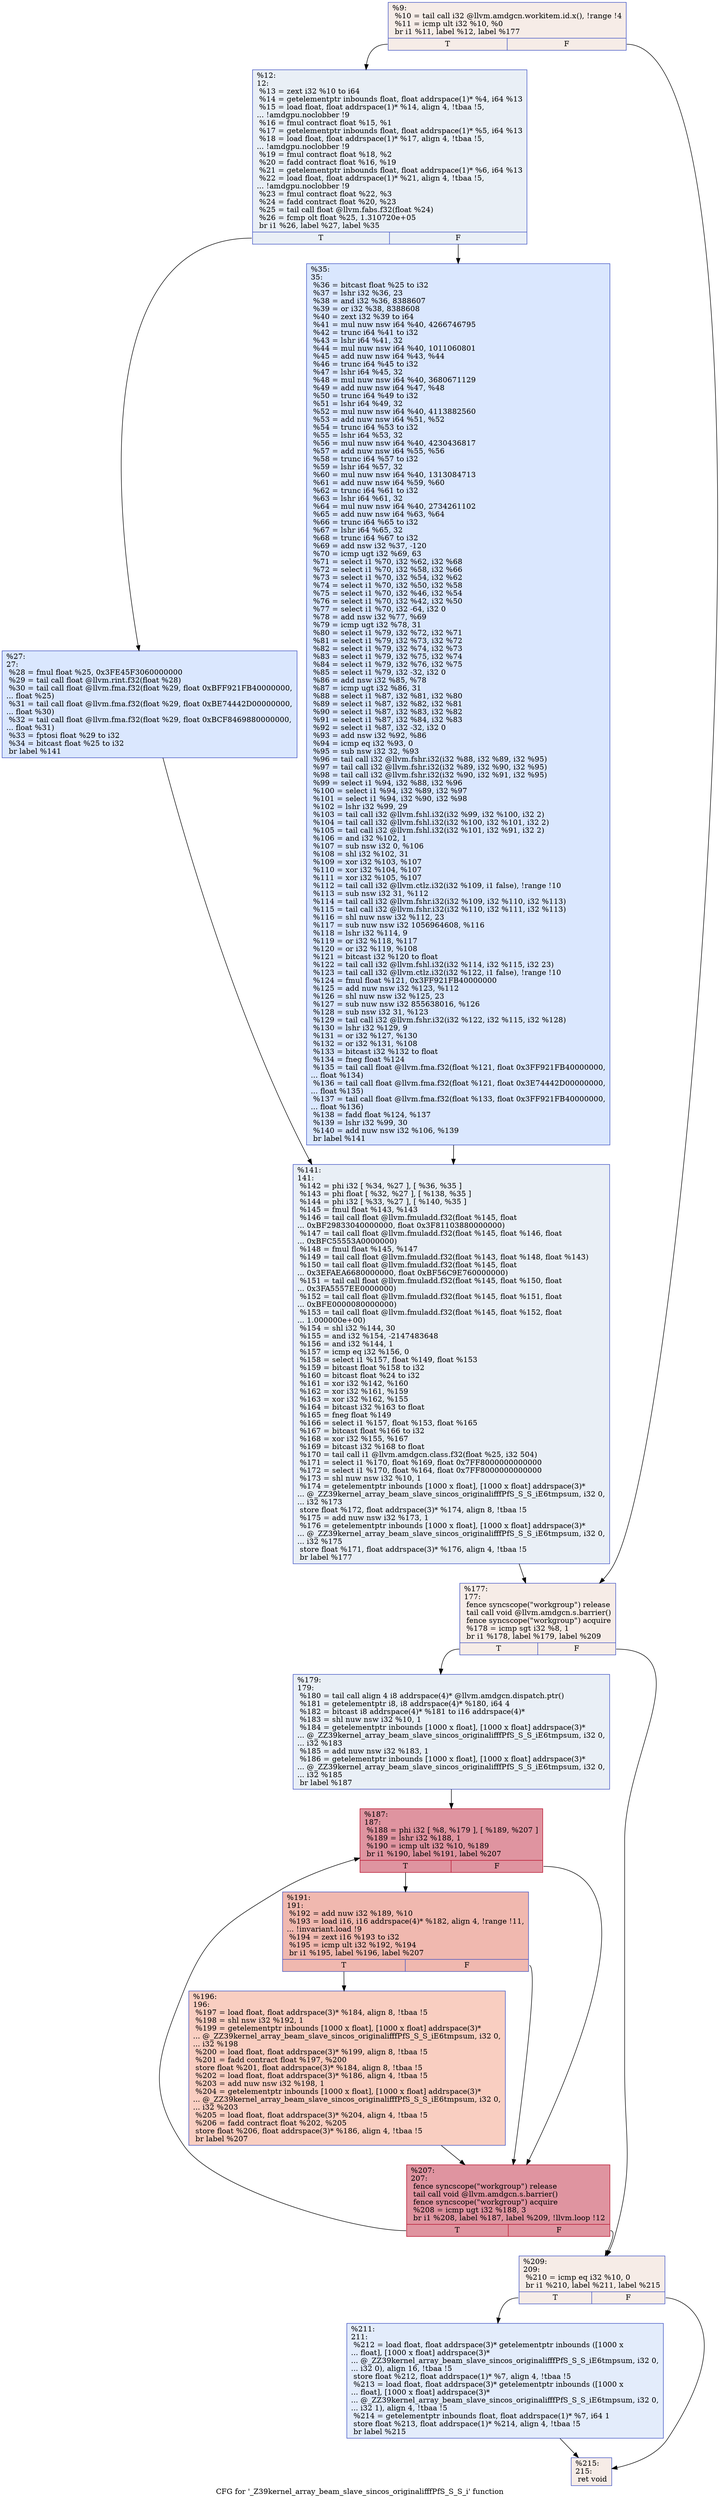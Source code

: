 digraph "CFG for '_Z39kernel_array_beam_slave_sincos_originalifffPfS_S_S_i' function" {
	label="CFG for '_Z39kernel_array_beam_slave_sincos_originalifffPfS_S_S_i' function";

	Node0x52d7460 [shape=record,color="#3d50c3ff", style=filled, fillcolor="#ead5c970",label="{%9:\l  %10 = tail call i32 @llvm.amdgcn.workitem.id.x(), !range !4\l  %11 = icmp ult i32 %10, %0\l  br i1 %11, label %12, label %177\l|{<s0>T|<s1>F}}"];
	Node0x52d7460:s0 -> Node0x52d71b0;
	Node0x52d7460:s1 -> Node0x52d8a10;
	Node0x52d71b0 [shape=record,color="#3d50c3ff", style=filled, fillcolor="#cedaeb70",label="{%12:\l12:                                               \l  %13 = zext i32 %10 to i64\l  %14 = getelementptr inbounds float, float addrspace(1)* %4, i64 %13\l  %15 = load float, float addrspace(1)* %14, align 4, !tbaa !5,\l... !amdgpu.noclobber !9\l  %16 = fmul contract float %15, %1\l  %17 = getelementptr inbounds float, float addrspace(1)* %5, i64 %13\l  %18 = load float, float addrspace(1)* %17, align 4, !tbaa !5,\l... !amdgpu.noclobber !9\l  %19 = fmul contract float %18, %2\l  %20 = fadd contract float %16, %19\l  %21 = getelementptr inbounds float, float addrspace(1)* %6, i64 %13\l  %22 = load float, float addrspace(1)* %21, align 4, !tbaa !5,\l... !amdgpu.noclobber !9\l  %23 = fmul contract float %22, %3\l  %24 = fadd contract float %20, %23\l  %25 = tail call float @llvm.fabs.f32(float %24)\l  %26 = fcmp olt float %25, 1.310720e+05\l  br i1 %26, label %27, label %35\l|{<s0>T|<s1>F}}"];
	Node0x52d71b0:s0 -> Node0x52dae60;
	Node0x52d71b0:s1 -> Node0x52daef0;
	Node0x52dae60 [shape=record,color="#3d50c3ff", style=filled, fillcolor="#abc8fd70",label="{%27:\l27:                                               \l  %28 = fmul float %25, 0x3FE45F3060000000\l  %29 = tail call float @llvm.rint.f32(float %28)\l  %30 = tail call float @llvm.fma.f32(float %29, float 0xBFF921FB40000000,\l... float %25)\l  %31 = tail call float @llvm.fma.f32(float %29, float 0xBE74442D00000000,\l... float %30)\l  %32 = tail call float @llvm.fma.f32(float %29, float 0xBCF8469880000000,\l... float %31)\l  %33 = fptosi float %29 to i32\l  %34 = bitcast float %25 to i32\l  br label %141\l}"];
	Node0x52dae60 -> Node0x52dbad0;
	Node0x52daef0 [shape=record,color="#3d50c3ff", style=filled, fillcolor="#abc8fd70",label="{%35:\l35:                                               \l  %36 = bitcast float %25 to i32\l  %37 = lshr i32 %36, 23\l  %38 = and i32 %36, 8388607\l  %39 = or i32 %38, 8388608\l  %40 = zext i32 %39 to i64\l  %41 = mul nuw nsw i64 %40, 4266746795\l  %42 = trunc i64 %41 to i32\l  %43 = lshr i64 %41, 32\l  %44 = mul nuw nsw i64 %40, 1011060801\l  %45 = add nuw nsw i64 %43, %44\l  %46 = trunc i64 %45 to i32\l  %47 = lshr i64 %45, 32\l  %48 = mul nuw nsw i64 %40, 3680671129\l  %49 = add nuw nsw i64 %47, %48\l  %50 = trunc i64 %49 to i32\l  %51 = lshr i64 %49, 32\l  %52 = mul nuw nsw i64 %40, 4113882560\l  %53 = add nuw nsw i64 %51, %52\l  %54 = trunc i64 %53 to i32\l  %55 = lshr i64 %53, 32\l  %56 = mul nuw nsw i64 %40, 4230436817\l  %57 = add nuw nsw i64 %55, %56\l  %58 = trunc i64 %57 to i32\l  %59 = lshr i64 %57, 32\l  %60 = mul nuw nsw i64 %40, 1313084713\l  %61 = add nuw nsw i64 %59, %60\l  %62 = trunc i64 %61 to i32\l  %63 = lshr i64 %61, 32\l  %64 = mul nuw nsw i64 %40, 2734261102\l  %65 = add nuw nsw i64 %63, %64\l  %66 = trunc i64 %65 to i32\l  %67 = lshr i64 %65, 32\l  %68 = trunc i64 %67 to i32\l  %69 = add nsw i32 %37, -120\l  %70 = icmp ugt i32 %69, 63\l  %71 = select i1 %70, i32 %62, i32 %68\l  %72 = select i1 %70, i32 %58, i32 %66\l  %73 = select i1 %70, i32 %54, i32 %62\l  %74 = select i1 %70, i32 %50, i32 %58\l  %75 = select i1 %70, i32 %46, i32 %54\l  %76 = select i1 %70, i32 %42, i32 %50\l  %77 = select i1 %70, i32 -64, i32 0\l  %78 = add nsw i32 %77, %69\l  %79 = icmp ugt i32 %78, 31\l  %80 = select i1 %79, i32 %72, i32 %71\l  %81 = select i1 %79, i32 %73, i32 %72\l  %82 = select i1 %79, i32 %74, i32 %73\l  %83 = select i1 %79, i32 %75, i32 %74\l  %84 = select i1 %79, i32 %76, i32 %75\l  %85 = select i1 %79, i32 -32, i32 0\l  %86 = add nsw i32 %85, %78\l  %87 = icmp ugt i32 %86, 31\l  %88 = select i1 %87, i32 %81, i32 %80\l  %89 = select i1 %87, i32 %82, i32 %81\l  %90 = select i1 %87, i32 %83, i32 %82\l  %91 = select i1 %87, i32 %84, i32 %83\l  %92 = select i1 %87, i32 -32, i32 0\l  %93 = add nsw i32 %92, %86\l  %94 = icmp eq i32 %93, 0\l  %95 = sub nsw i32 32, %93\l  %96 = tail call i32 @llvm.fshr.i32(i32 %88, i32 %89, i32 %95)\l  %97 = tail call i32 @llvm.fshr.i32(i32 %89, i32 %90, i32 %95)\l  %98 = tail call i32 @llvm.fshr.i32(i32 %90, i32 %91, i32 %95)\l  %99 = select i1 %94, i32 %88, i32 %96\l  %100 = select i1 %94, i32 %89, i32 %97\l  %101 = select i1 %94, i32 %90, i32 %98\l  %102 = lshr i32 %99, 29\l  %103 = tail call i32 @llvm.fshl.i32(i32 %99, i32 %100, i32 2)\l  %104 = tail call i32 @llvm.fshl.i32(i32 %100, i32 %101, i32 2)\l  %105 = tail call i32 @llvm.fshl.i32(i32 %101, i32 %91, i32 2)\l  %106 = and i32 %102, 1\l  %107 = sub nsw i32 0, %106\l  %108 = shl i32 %102, 31\l  %109 = xor i32 %103, %107\l  %110 = xor i32 %104, %107\l  %111 = xor i32 %105, %107\l  %112 = tail call i32 @llvm.ctlz.i32(i32 %109, i1 false), !range !10\l  %113 = sub nsw i32 31, %112\l  %114 = tail call i32 @llvm.fshr.i32(i32 %109, i32 %110, i32 %113)\l  %115 = tail call i32 @llvm.fshr.i32(i32 %110, i32 %111, i32 %113)\l  %116 = shl nuw nsw i32 %112, 23\l  %117 = sub nuw nsw i32 1056964608, %116\l  %118 = lshr i32 %114, 9\l  %119 = or i32 %118, %117\l  %120 = or i32 %119, %108\l  %121 = bitcast i32 %120 to float\l  %122 = tail call i32 @llvm.fshl.i32(i32 %114, i32 %115, i32 23)\l  %123 = tail call i32 @llvm.ctlz.i32(i32 %122, i1 false), !range !10\l  %124 = fmul float %121, 0x3FF921FB40000000\l  %125 = add nuw nsw i32 %123, %112\l  %126 = shl nuw nsw i32 %125, 23\l  %127 = sub nuw nsw i32 855638016, %126\l  %128 = sub nsw i32 31, %123\l  %129 = tail call i32 @llvm.fshr.i32(i32 %122, i32 %115, i32 %128)\l  %130 = lshr i32 %129, 9\l  %131 = or i32 %127, %130\l  %132 = or i32 %131, %108\l  %133 = bitcast i32 %132 to float\l  %134 = fneg float %124\l  %135 = tail call float @llvm.fma.f32(float %121, float 0x3FF921FB40000000,\l... float %134)\l  %136 = tail call float @llvm.fma.f32(float %121, float 0x3E74442D00000000,\l... float %135)\l  %137 = tail call float @llvm.fma.f32(float %133, float 0x3FF921FB40000000,\l... float %136)\l  %138 = fadd float %124, %137\l  %139 = lshr i32 %99, 30\l  %140 = add nuw nsw i32 %106, %139\l  br label %141\l}"];
	Node0x52daef0 -> Node0x52dbad0;
	Node0x52dbad0 [shape=record,color="#3d50c3ff", style=filled, fillcolor="#cedaeb70",label="{%141:\l141:                                              \l  %142 = phi i32 [ %34, %27 ], [ %36, %35 ]\l  %143 = phi float [ %32, %27 ], [ %138, %35 ]\l  %144 = phi i32 [ %33, %27 ], [ %140, %35 ]\l  %145 = fmul float %143, %143\l  %146 = tail call float @llvm.fmuladd.f32(float %145, float\l... 0xBF29833040000000, float 0x3F81103880000000)\l  %147 = tail call float @llvm.fmuladd.f32(float %145, float %146, float\l... 0xBFC55553A0000000)\l  %148 = fmul float %145, %147\l  %149 = tail call float @llvm.fmuladd.f32(float %143, float %148, float %143)\l  %150 = tail call float @llvm.fmuladd.f32(float %145, float\l... 0x3EFAEA6680000000, float 0xBF56C9E760000000)\l  %151 = tail call float @llvm.fmuladd.f32(float %145, float %150, float\l... 0x3FA5557EE0000000)\l  %152 = tail call float @llvm.fmuladd.f32(float %145, float %151, float\l... 0xBFE0000080000000)\l  %153 = tail call float @llvm.fmuladd.f32(float %145, float %152, float\l... 1.000000e+00)\l  %154 = shl i32 %144, 30\l  %155 = and i32 %154, -2147483648\l  %156 = and i32 %144, 1\l  %157 = icmp eq i32 %156, 0\l  %158 = select i1 %157, float %149, float %153\l  %159 = bitcast float %158 to i32\l  %160 = bitcast float %24 to i32\l  %161 = xor i32 %142, %160\l  %162 = xor i32 %161, %159\l  %163 = xor i32 %162, %155\l  %164 = bitcast i32 %163 to float\l  %165 = fneg float %149\l  %166 = select i1 %157, float %153, float %165\l  %167 = bitcast float %166 to i32\l  %168 = xor i32 %155, %167\l  %169 = bitcast i32 %168 to float\l  %170 = tail call i1 @llvm.amdgcn.class.f32(float %25, i32 504)\l  %171 = select i1 %170, float %169, float 0x7FF8000000000000\l  %172 = select i1 %170, float %164, float 0x7FF8000000000000\l  %173 = shl nuw nsw i32 %10, 1\l  %174 = getelementptr inbounds [1000 x float], [1000 x float] addrspace(3)*\l... @_ZZ39kernel_array_beam_slave_sincos_originalifffPfS_S_S_iE6tmpsum, i32 0,\l... i32 %173\l  store float %172, float addrspace(3)* %174, align 8, !tbaa !5\l  %175 = add nuw nsw i32 %173, 1\l  %176 = getelementptr inbounds [1000 x float], [1000 x float] addrspace(3)*\l... @_ZZ39kernel_array_beam_slave_sincos_originalifffPfS_S_S_iE6tmpsum, i32 0,\l... i32 %175\l  store float %171, float addrspace(3)* %176, align 4, !tbaa !5\l  br label %177\l}"];
	Node0x52dbad0 -> Node0x52d8a10;
	Node0x52d8a10 [shape=record,color="#3d50c3ff", style=filled, fillcolor="#ead5c970",label="{%177:\l177:                                              \l  fence syncscope(\"workgroup\") release\l  tail call void @llvm.amdgcn.s.barrier()\l  fence syncscope(\"workgroup\") acquire\l  %178 = icmp sgt i32 %8, 1\l  br i1 %178, label %179, label %209\l|{<s0>T|<s1>F}}"];
	Node0x52d8a10:s0 -> Node0x52e4090;
	Node0x52d8a10:s1 -> Node0x52e4120;
	Node0x52e4090 [shape=record,color="#3d50c3ff", style=filled, fillcolor="#cedaeb70",label="{%179:\l179:                                              \l  %180 = tail call align 4 i8 addrspace(4)* @llvm.amdgcn.dispatch.ptr()\l  %181 = getelementptr i8, i8 addrspace(4)* %180, i64 4\l  %182 = bitcast i8 addrspace(4)* %181 to i16 addrspace(4)*\l  %183 = shl nuw nsw i32 %10, 1\l  %184 = getelementptr inbounds [1000 x float], [1000 x float] addrspace(3)*\l... @_ZZ39kernel_array_beam_slave_sincos_originalifffPfS_S_S_iE6tmpsum, i32 0,\l... i32 %183\l  %185 = add nuw nsw i32 %183, 1\l  %186 = getelementptr inbounds [1000 x float], [1000 x float] addrspace(3)*\l... @_ZZ39kernel_array_beam_slave_sincos_originalifffPfS_S_S_iE6tmpsum, i32 0,\l... i32 %185\l  br label %187\l}"];
	Node0x52e4090 -> Node0x52e48d0;
	Node0x52e48d0 [shape=record,color="#b70d28ff", style=filled, fillcolor="#b70d2870",label="{%187:\l187:                                              \l  %188 = phi i32 [ %8, %179 ], [ %189, %207 ]\l  %189 = lshr i32 %188, 1\l  %190 = icmp ult i32 %10, %189\l  br i1 %190, label %191, label %207\l|{<s0>T|<s1>F}}"];
	Node0x52e48d0:s0 -> Node0x52e4bf0;
	Node0x52e48d0:s1 -> Node0x52e4990;
	Node0x52e4bf0 [shape=record,color="#3d50c3ff", style=filled, fillcolor="#dc5d4a70",label="{%191:\l191:                                              \l  %192 = add nuw i32 %189, %10\l  %193 = load i16, i16 addrspace(4)* %182, align 4, !range !11,\l... !invariant.load !9\l  %194 = zext i16 %193 to i32\l  %195 = icmp ult i32 %192, %194\l  br i1 %195, label %196, label %207\l|{<s0>T|<s1>F}}"];
	Node0x52e4bf0:s0 -> Node0x52e5030;
	Node0x52e4bf0:s1 -> Node0x52e4990;
	Node0x52e5030 [shape=record,color="#3d50c3ff", style=filled, fillcolor="#f2907270",label="{%196:\l196:                                              \l  %197 = load float, float addrspace(3)* %184, align 8, !tbaa !5\l  %198 = shl nsw i32 %192, 1\l  %199 = getelementptr inbounds [1000 x float], [1000 x float] addrspace(3)*\l... @_ZZ39kernel_array_beam_slave_sincos_originalifffPfS_S_S_iE6tmpsum, i32 0,\l... i32 %198\l  %200 = load float, float addrspace(3)* %199, align 8, !tbaa !5\l  %201 = fadd contract float %197, %200\l  store float %201, float addrspace(3)* %184, align 8, !tbaa !5\l  %202 = load float, float addrspace(3)* %186, align 4, !tbaa !5\l  %203 = add nuw nsw i32 %198, 1\l  %204 = getelementptr inbounds [1000 x float], [1000 x float] addrspace(3)*\l... @_ZZ39kernel_array_beam_slave_sincos_originalifffPfS_S_S_iE6tmpsum, i32 0,\l... i32 %203\l  %205 = load float, float addrspace(3)* %204, align 4, !tbaa !5\l  %206 = fadd contract float %202, %205\l  store float %206, float addrspace(3)* %186, align 4, !tbaa !5\l  br label %207\l}"];
	Node0x52e5030 -> Node0x52e4990;
	Node0x52e4990 [shape=record,color="#b70d28ff", style=filled, fillcolor="#b70d2870",label="{%207:\l207:                                              \l  fence syncscope(\"workgroup\") release\l  tail call void @llvm.amdgcn.s.barrier()\l  fence syncscope(\"workgroup\") acquire\l  %208 = icmp ugt i32 %188, 3\l  br i1 %208, label %187, label %209, !llvm.loop !12\l|{<s0>T|<s1>F}}"];
	Node0x52e4990:s0 -> Node0x52e48d0;
	Node0x52e4990:s1 -> Node0x52e4120;
	Node0x52e4120 [shape=record,color="#3d50c3ff", style=filled, fillcolor="#ead5c970",label="{%209:\l209:                                              \l  %210 = icmp eq i32 %10, 0\l  br i1 %210, label %211, label %215\l|{<s0>T|<s1>F}}"];
	Node0x52e4120:s0 -> Node0x52e5cb0;
	Node0x52e4120:s1 -> Node0x52e5d00;
	Node0x52e5cb0 [shape=record,color="#3d50c3ff", style=filled, fillcolor="#bfd3f670",label="{%211:\l211:                                              \l  %212 = load float, float addrspace(3)* getelementptr inbounds ([1000 x\l... float], [1000 x float] addrspace(3)*\l... @_ZZ39kernel_array_beam_slave_sincos_originalifffPfS_S_S_iE6tmpsum, i32 0,\l... i32 0), align 16, !tbaa !5\l  store float %212, float addrspace(1)* %7, align 4, !tbaa !5\l  %213 = load float, float addrspace(3)* getelementptr inbounds ([1000 x\l... float], [1000 x float] addrspace(3)*\l... @_ZZ39kernel_array_beam_slave_sincos_originalifffPfS_S_S_iE6tmpsum, i32 0,\l... i32 1), align 4, !tbaa !5\l  %214 = getelementptr inbounds float, float addrspace(1)* %7, i64 1\l  store float %213, float addrspace(1)* %214, align 4, !tbaa !5\l  br label %215\l}"];
	Node0x52e5cb0 -> Node0x52e5d00;
	Node0x52e5d00 [shape=record,color="#3d50c3ff", style=filled, fillcolor="#ead5c970",label="{%215:\l215:                                              \l  ret void\l}"];
}
